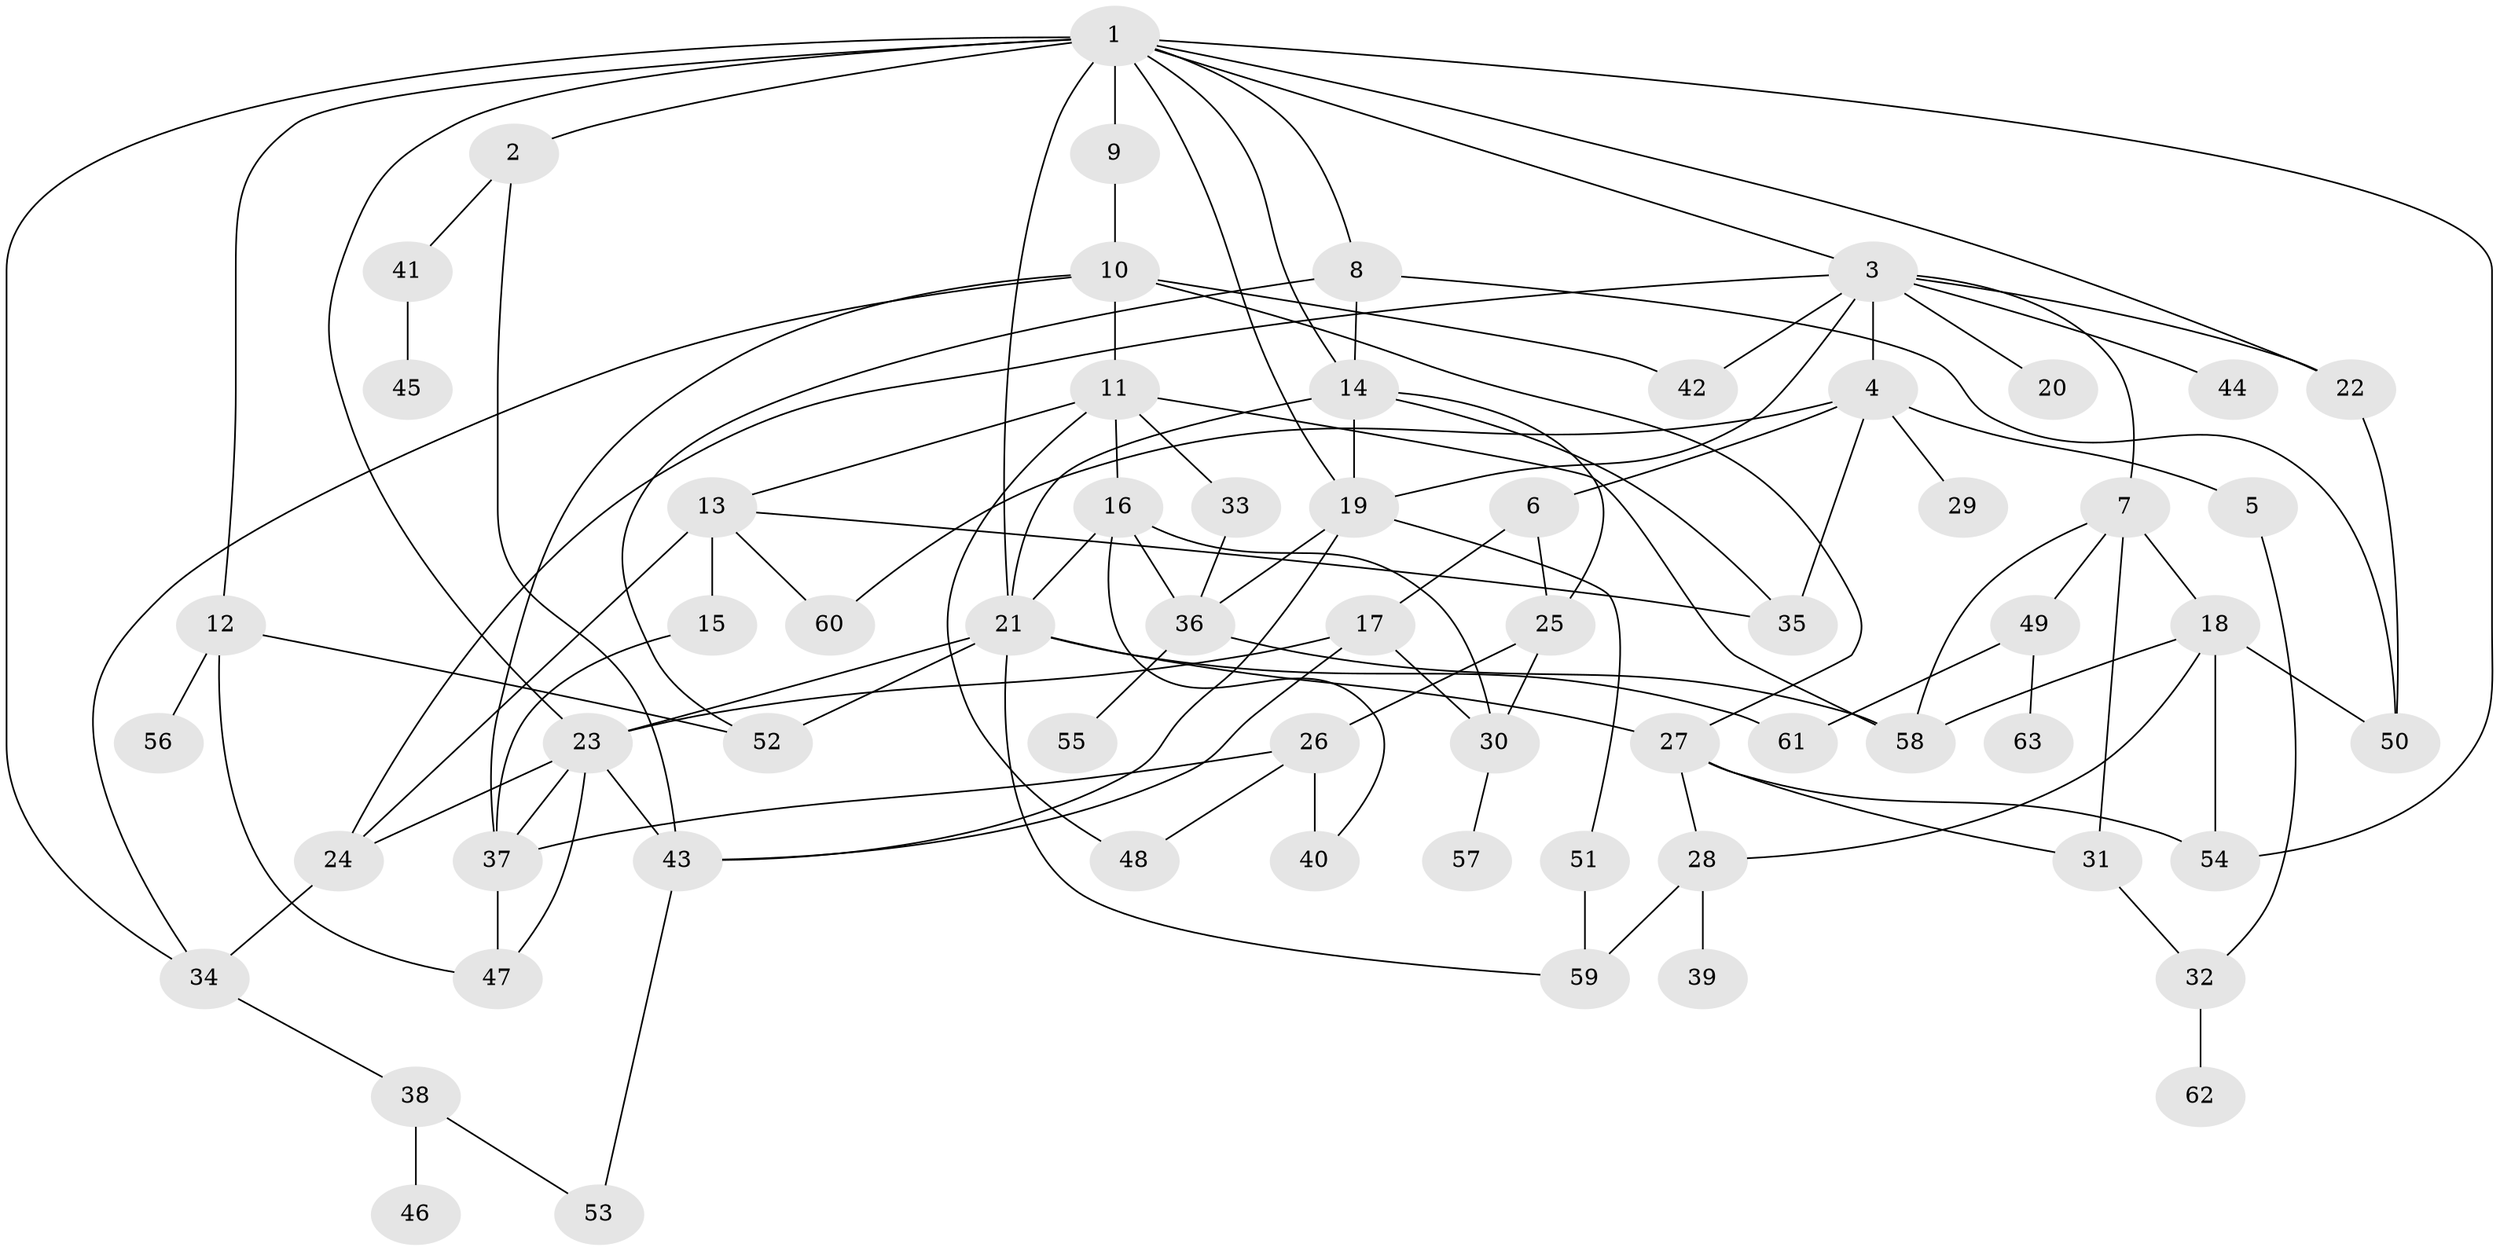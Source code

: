 // original degree distribution, {9: 0.015873015873015872, 5: 0.10317460317460317, 7: 0.007936507936507936, 3: 0.23809523809523808, 4: 0.09523809523809523, 6: 0.023809523809523808, 8: 0.015873015873015872, 2: 0.3253968253968254, 1: 0.1746031746031746}
// Generated by graph-tools (version 1.1) at 2025/34/03/09/25 02:34:17]
// undirected, 63 vertices, 110 edges
graph export_dot {
graph [start="1"]
  node [color=gray90,style=filled];
  1;
  2;
  3;
  4;
  5;
  6;
  7;
  8;
  9;
  10;
  11;
  12;
  13;
  14;
  15;
  16;
  17;
  18;
  19;
  20;
  21;
  22;
  23;
  24;
  25;
  26;
  27;
  28;
  29;
  30;
  31;
  32;
  33;
  34;
  35;
  36;
  37;
  38;
  39;
  40;
  41;
  42;
  43;
  44;
  45;
  46;
  47;
  48;
  49;
  50;
  51;
  52;
  53;
  54;
  55;
  56;
  57;
  58;
  59;
  60;
  61;
  62;
  63;
  1 -- 2 [weight=2.0];
  1 -- 3 [weight=1.0];
  1 -- 8 [weight=1.0];
  1 -- 9 [weight=1.0];
  1 -- 12 [weight=1.0];
  1 -- 14 [weight=2.0];
  1 -- 19 [weight=1.0];
  1 -- 21 [weight=1.0];
  1 -- 22 [weight=1.0];
  1 -- 23 [weight=2.0];
  1 -- 34 [weight=1.0];
  1 -- 54 [weight=1.0];
  2 -- 41 [weight=1.0];
  2 -- 43 [weight=1.0];
  3 -- 4 [weight=1.0];
  3 -- 7 [weight=1.0];
  3 -- 19 [weight=1.0];
  3 -- 20 [weight=2.0];
  3 -- 22 [weight=1.0];
  3 -- 24 [weight=2.0];
  3 -- 42 [weight=1.0];
  3 -- 44 [weight=1.0];
  4 -- 5 [weight=1.0];
  4 -- 6 [weight=1.0];
  4 -- 29 [weight=1.0];
  4 -- 35 [weight=1.0];
  4 -- 60 [weight=1.0];
  5 -- 32 [weight=1.0];
  6 -- 17 [weight=1.0];
  6 -- 25 [weight=1.0];
  7 -- 18 [weight=1.0];
  7 -- 31 [weight=1.0];
  7 -- 49 [weight=1.0];
  7 -- 58 [weight=1.0];
  8 -- 14 [weight=1.0];
  8 -- 50 [weight=1.0];
  8 -- 52 [weight=1.0];
  9 -- 10 [weight=2.0];
  10 -- 11 [weight=2.0];
  10 -- 27 [weight=1.0];
  10 -- 34 [weight=1.0];
  10 -- 37 [weight=1.0];
  10 -- 42 [weight=1.0];
  11 -- 13 [weight=1.0];
  11 -- 16 [weight=2.0];
  11 -- 33 [weight=1.0];
  11 -- 48 [weight=1.0];
  11 -- 58 [weight=1.0];
  12 -- 47 [weight=1.0];
  12 -- 52 [weight=1.0];
  12 -- 56 [weight=1.0];
  13 -- 15 [weight=1.0];
  13 -- 24 [weight=1.0];
  13 -- 35 [weight=1.0];
  13 -- 60 [weight=1.0];
  14 -- 19 [weight=1.0];
  14 -- 21 [weight=1.0];
  14 -- 25 [weight=1.0];
  14 -- 35 [weight=1.0];
  15 -- 37 [weight=1.0];
  16 -- 21 [weight=1.0];
  16 -- 30 [weight=1.0];
  16 -- 36 [weight=1.0];
  16 -- 40 [weight=1.0];
  17 -- 23 [weight=1.0];
  17 -- 30 [weight=1.0];
  17 -- 43 [weight=1.0];
  18 -- 28 [weight=1.0];
  18 -- 50 [weight=1.0];
  18 -- 54 [weight=1.0];
  18 -- 58 [weight=1.0];
  19 -- 36 [weight=1.0];
  19 -- 43 [weight=1.0];
  19 -- 51 [weight=1.0];
  21 -- 23 [weight=2.0];
  21 -- 27 [weight=1.0];
  21 -- 52 [weight=1.0];
  21 -- 59 [weight=1.0];
  21 -- 61 [weight=1.0];
  22 -- 50 [weight=1.0];
  23 -- 24 [weight=1.0];
  23 -- 37 [weight=1.0];
  23 -- 43 [weight=1.0];
  23 -- 47 [weight=1.0];
  24 -- 34 [weight=1.0];
  25 -- 26 [weight=1.0];
  25 -- 30 [weight=2.0];
  26 -- 37 [weight=1.0];
  26 -- 40 [weight=2.0];
  26 -- 48 [weight=1.0];
  27 -- 28 [weight=1.0];
  27 -- 31 [weight=1.0];
  27 -- 54 [weight=1.0];
  28 -- 39 [weight=1.0];
  28 -- 59 [weight=1.0];
  30 -- 57 [weight=1.0];
  31 -- 32 [weight=1.0];
  32 -- 62 [weight=1.0];
  33 -- 36 [weight=1.0];
  34 -- 38 [weight=1.0];
  36 -- 55 [weight=1.0];
  36 -- 58 [weight=1.0];
  37 -- 47 [weight=1.0];
  38 -- 46 [weight=1.0];
  38 -- 53 [weight=1.0];
  41 -- 45 [weight=1.0];
  43 -- 53 [weight=1.0];
  49 -- 61 [weight=1.0];
  49 -- 63 [weight=1.0];
  51 -- 59 [weight=1.0];
}
